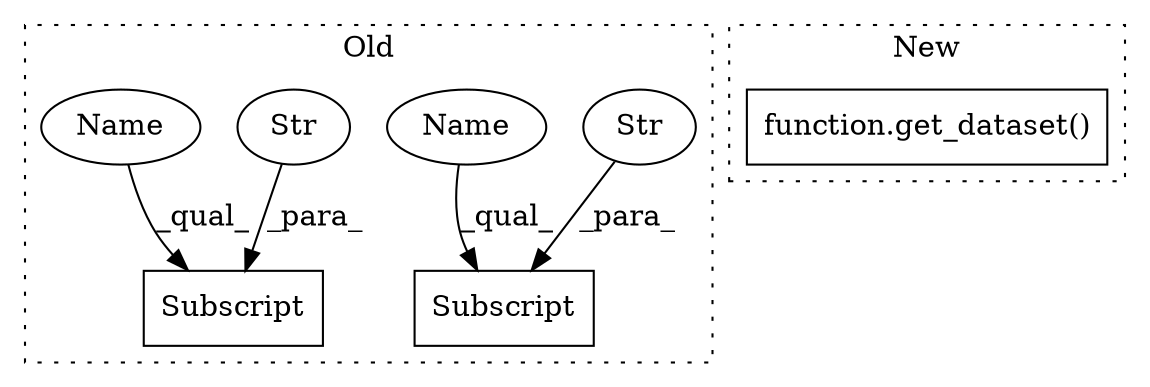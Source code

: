 digraph G {
subgraph cluster0 {
1 [label="Subscript" a="63" s="1466,0" l="11,0" shape="box"];
3 [label="Subscript" a="63" s="1415,0" l="11,0" shape="box"];
4 [label="Str" a="66" s="1470" l="6" shape="ellipse"];
5 [label="Str" a="66" s="1419" l="6" shape="ellipse"];
6 [label="Name" a="87" s="1415" l="3" shape="ellipse"];
7 [label="Name" a="87" s="1466" l="3" shape="ellipse"];
label = "Old";
style="dotted";
}
subgraph cluster1 {
2 [label="function.get_dataset()" a="75" s="1321,1336" l="12,30" shape="box"];
label = "New";
style="dotted";
}
4 -> 1 [label="_para_"];
5 -> 3 [label="_para_"];
6 -> 3 [label="_qual_"];
7 -> 1 [label="_qual_"];
}